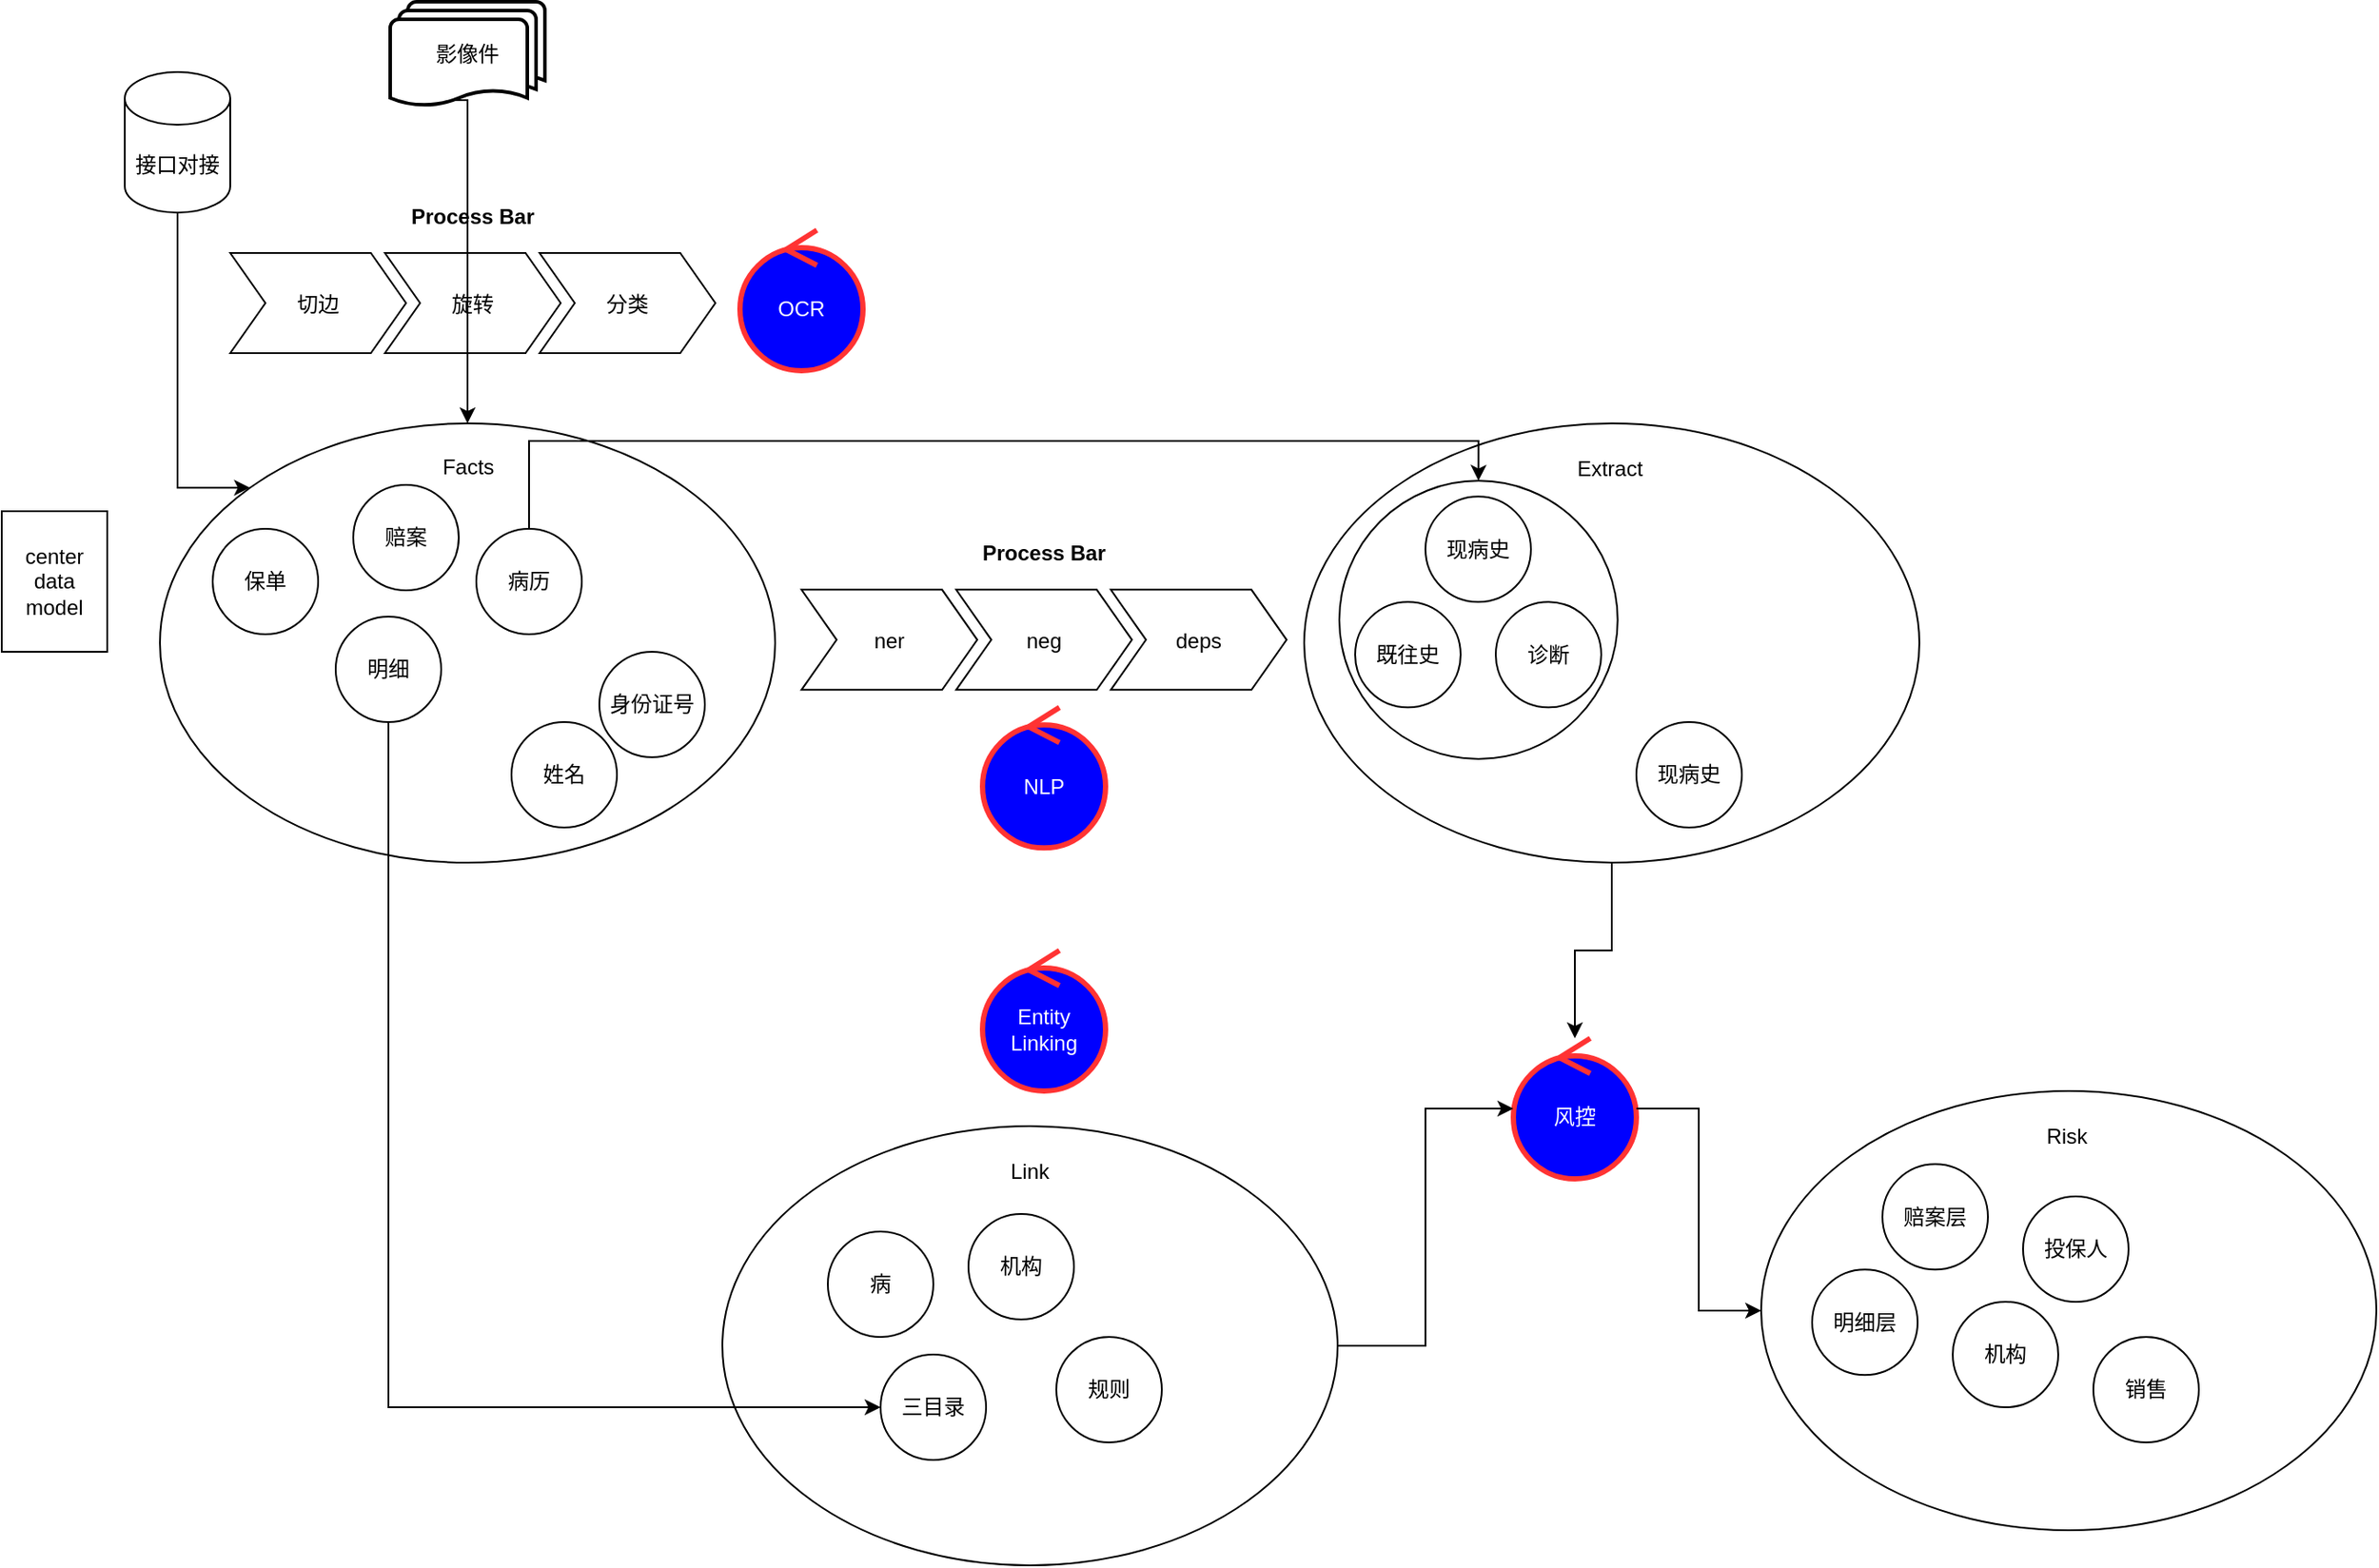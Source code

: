 <mxfile version="14.6.10" type="github">
  <diagram id="g7nmf-FaKMw0j1lxo3OD" name="Page-1">
    <mxGraphModel dx="1106" dy="841" grid="1" gridSize="10" guides="1" tooltips="1" connect="1" arrows="1" fold="1" page="1" pageScale="1" pageWidth="850" pageHeight="1100" math="0" shadow="0">
      <root>
        <mxCell id="0" />
        <mxCell id="1" parent="0" />
        <mxCell id="I269blWbNcy9UO4Hvc6d-14" value="" style="ellipse;whiteSpace=wrap;html=1;" vertex="1" parent="1">
          <mxGeometry x="130" y="340" width="350" height="250" as="geometry" />
        </mxCell>
        <mxCell id="I269blWbNcy9UO4Hvc6d-7" value="center&lt;br&gt;data&lt;br&gt;model" style="rounded=0;whiteSpace=wrap;html=1;" vertex="1" parent="1">
          <mxGeometry x="40" y="390" width="60" height="80" as="geometry" />
        </mxCell>
        <mxCell id="I269blWbNcy9UO4Hvc6d-13" value="保单" style="ellipse;whiteSpace=wrap;html=1;aspect=fixed;" vertex="1" parent="1">
          <mxGeometry x="160" y="400" width="60" height="60" as="geometry" />
        </mxCell>
        <mxCell id="I269blWbNcy9UO4Hvc6d-15" value="Facts" style="text;html=1;strokeColor=none;fillColor=none;align=center;verticalAlign=middle;whiteSpace=wrap;rounded=0;" vertex="1" parent="1">
          <mxGeometry x="267.5" y="350" width="75" height="30" as="geometry" />
        </mxCell>
        <mxCell id="I269blWbNcy9UO4Hvc6d-17" value="赔案" style="ellipse;whiteSpace=wrap;html=1;aspect=fixed;" vertex="1" parent="1">
          <mxGeometry x="240" y="375" width="60" height="60" as="geometry" />
        </mxCell>
        <mxCell id="I269blWbNcy9UO4Hvc6d-18" value="病历" style="ellipse;whiteSpace=wrap;html=1;aspect=fixed;" vertex="1" parent="1">
          <mxGeometry x="310" y="400" width="60" height="60" as="geometry" />
        </mxCell>
        <mxCell id="I269blWbNcy9UO4Hvc6d-19" value="明细" style="ellipse;whiteSpace=wrap;html=1;aspect=fixed;" vertex="1" parent="1">
          <mxGeometry x="230" y="450" width="60" height="60" as="geometry" />
        </mxCell>
        <mxCell id="I269blWbNcy9UO4Hvc6d-20" value="接口对接" style="shape=cylinder3;whiteSpace=wrap;html=1;boundedLbl=1;backgroundOutline=1;size=15;" vertex="1" parent="1">
          <mxGeometry x="110" y="140" width="60" height="80" as="geometry" />
        </mxCell>
        <mxCell id="I269blWbNcy9UO4Hvc6d-22" value="影像件" style="strokeWidth=2;html=1;shape=mxgraph.flowchart.multi-document;whiteSpace=wrap;" vertex="1" parent="1">
          <mxGeometry x="261" y="100" width="88" height="60" as="geometry" />
        </mxCell>
        <mxCell id="I269blWbNcy9UO4Hvc6d-23" value="Process Bar" style="swimlane;childLayout=stackLayout;horizontal=1;fillColor=none;horizontalStack=1;resizeParent=1;resizeParentMax=0;resizeLast=0;collapsible=0;strokeColor=none;stackBorder=10;stackSpacing=-12;resizable=1;align=center;points=[];fontColor=#000000;" vertex="1" parent="1">
          <mxGeometry x="160" y="210" width="296" height="100" as="geometry" />
        </mxCell>
        <mxCell id="I269blWbNcy9UO4Hvc6d-24" value="切边" style="shape=step;perimeter=stepPerimeter;fixedSize=1;points=[];" vertex="1" parent="I269blWbNcy9UO4Hvc6d-23">
          <mxGeometry x="10" y="33" width="100" height="57" as="geometry" />
        </mxCell>
        <mxCell id="I269blWbNcy9UO4Hvc6d-25" value="旋转" style="shape=step;perimeter=stepPerimeter;fixedSize=1;points=[];" vertex="1" parent="I269blWbNcy9UO4Hvc6d-23">
          <mxGeometry x="98" y="33" width="100" height="57" as="geometry" />
        </mxCell>
        <mxCell id="I269blWbNcy9UO4Hvc6d-26" value="分类" style="shape=step;perimeter=stepPerimeter;fixedSize=1;points=[];" vertex="1" parent="I269blWbNcy9UO4Hvc6d-23">
          <mxGeometry x="186" y="33" width="100" height="57" as="geometry" />
        </mxCell>
        <mxCell id="I269blWbNcy9UO4Hvc6d-27" value="" style="edgeStyle=segmentEdgeStyle;endArrow=classic;html=1;rounded=0;exitX=0.5;exitY=1;exitDx=0;exitDy=0;exitPerimeter=0;entryX=0;entryY=0;entryDx=0;entryDy=0;" edge="1" parent="1" source="I269blWbNcy9UO4Hvc6d-20" target="I269blWbNcy9UO4Hvc6d-14">
          <mxGeometry width="50" height="50" relative="1" as="geometry">
            <mxPoint x="160" y="280" as="sourcePoint" />
            <mxPoint x="100" y="280" as="targetPoint" />
            <Array as="points">
              <mxPoint x="140" y="377" />
            </Array>
          </mxGeometry>
        </mxCell>
        <mxCell id="I269blWbNcy9UO4Hvc6d-28" value="" style="edgeStyle=segmentEdgeStyle;endArrow=classic;html=1;rounded=0;entryX=0.5;entryY=0;entryDx=0;entryDy=0;exitX=0.42;exitY=0.933;exitDx=0;exitDy=0;exitPerimeter=0;" edge="1" parent="1" source="I269blWbNcy9UO4Hvc6d-22" target="I269blWbNcy9UO4Hvc6d-14">
          <mxGeometry width="50" height="50" relative="1" as="geometry">
            <mxPoint x="201" y="230" as="sourcePoint" />
            <mxPoint x="211.759" y="395.398" as="targetPoint" />
            <Array as="points">
              <mxPoint x="305" y="156" />
            </Array>
          </mxGeometry>
        </mxCell>
        <mxCell id="I269blWbNcy9UO4Hvc6d-31" value="" style="group" vertex="1" connectable="0" parent="1">
          <mxGeometry x="780" y="340" width="350" height="250" as="geometry" />
        </mxCell>
        <mxCell id="I269blWbNcy9UO4Hvc6d-16" value="" style="ellipse;whiteSpace=wrap;html=1;" vertex="1" parent="I269blWbNcy9UO4Hvc6d-31">
          <mxGeometry x="1" width="350" height="250.0" as="geometry" />
        </mxCell>
        <mxCell id="I269blWbNcy9UO4Hvc6d-29" value="Extract" style="text;html=1;strokeColor=none;fillColor=none;align=center;verticalAlign=middle;whiteSpace=wrap;rounded=0;" vertex="1" parent="I269blWbNcy9UO4Hvc6d-31">
          <mxGeometry x="120" y="10.42" width="110" height="31.25" as="geometry" />
        </mxCell>
        <mxCell id="I269blWbNcy9UO4Hvc6d-51" value="" style="ellipse;whiteSpace=wrap;html=1;aspect=fixed;" vertex="1" parent="I269blWbNcy9UO4Hvc6d-31">
          <mxGeometry x="21" y="32.67" width="158.33" height="158.33" as="geometry" />
        </mxCell>
        <mxCell id="I269blWbNcy9UO4Hvc6d-32" value="现病史" style="ellipse;whiteSpace=wrap;html=1;aspect=fixed;" vertex="1" parent="I269blWbNcy9UO4Hvc6d-31">
          <mxGeometry x="70" y="41.67" width="60" height="60" as="geometry" />
        </mxCell>
        <mxCell id="I269blWbNcy9UO4Hvc6d-43" value="诊断" style="ellipse;whiteSpace=wrap;html=1;aspect=fixed;" vertex="1" parent="I269blWbNcy9UO4Hvc6d-31">
          <mxGeometry x="110" y="101.67" width="60" height="60" as="geometry" />
        </mxCell>
        <mxCell id="I269blWbNcy9UO4Hvc6d-33" value="既往史" style="ellipse;whiteSpace=wrap;html=1;aspect=fixed;" vertex="1" parent="I269blWbNcy9UO4Hvc6d-31">
          <mxGeometry x="30" y="101.67" width="60" height="60" as="geometry" />
        </mxCell>
        <mxCell id="I269blWbNcy9UO4Hvc6d-34" value="现病史" style="ellipse;whiteSpace=wrap;html=1;aspect=fixed;" vertex="1" parent="I269blWbNcy9UO4Hvc6d-31">
          <mxGeometry x="190" y="170" width="60" height="60" as="geometry" />
        </mxCell>
        <mxCell id="I269blWbNcy9UO4Hvc6d-44" value="身份证号" style="ellipse;whiteSpace=wrap;html=1;aspect=fixed;" vertex="1" parent="1">
          <mxGeometry x="380" y="470" width="60" height="60" as="geometry" />
        </mxCell>
        <mxCell id="I269blWbNcy9UO4Hvc6d-45" value="姓名" style="ellipse;whiteSpace=wrap;html=1;aspect=fixed;" vertex="1" parent="1">
          <mxGeometry x="330" y="510" width="60" height="60" as="geometry" />
        </mxCell>
        <mxCell id="I269blWbNcy9UO4Hvc6d-53" value="Process Bar" style="swimlane;childLayout=stackLayout;horizontal=1;fillColor=none;horizontalStack=1;resizeParent=1;resizeParentMax=0;resizeLast=0;collapsible=0;strokeColor=none;stackBorder=10;stackSpacing=-12;resizable=1;align=center;points=[];fontColor=#000000;" vertex="1" parent="1">
          <mxGeometry x="485" y="401.67" width="296" height="100" as="geometry" />
        </mxCell>
        <mxCell id="I269blWbNcy9UO4Hvc6d-54" value="ner" style="shape=step;perimeter=stepPerimeter;fixedSize=1;points=[];" vertex="1" parent="I269blWbNcy9UO4Hvc6d-53">
          <mxGeometry x="10" y="33" width="100" height="57" as="geometry" />
        </mxCell>
        <mxCell id="I269blWbNcy9UO4Hvc6d-55" value="neg" style="shape=step;perimeter=stepPerimeter;fixedSize=1;points=[];" vertex="1" parent="I269blWbNcy9UO4Hvc6d-53">
          <mxGeometry x="98" y="33" width="100" height="57" as="geometry" />
        </mxCell>
        <mxCell id="I269blWbNcy9UO4Hvc6d-56" value="deps" style="shape=step;perimeter=stepPerimeter;fixedSize=1;points=[];" vertex="1" parent="I269blWbNcy9UO4Hvc6d-53">
          <mxGeometry x="186" y="33" width="100" height="57" as="geometry" />
        </mxCell>
        <mxCell id="I269blWbNcy9UO4Hvc6d-58" value="" style="group" vertex="1" connectable="0" parent="1">
          <mxGeometry x="450" y="740" width="350" height="250" as="geometry" />
        </mxCell>
        <mxCell id="I269blWbNcy9UO4Hvc6d-35" value="" style="ellipse;whiteSpace=wrap;html=1;" vertex="1" parent="I269blWbNcy9UO4Hvc6d-58">
          <mxGeometry width="350" height="250.0" as="geometry" />
        </mxCell>
        <mxCell id="I269blWbNcy9UO4Hvc6d-36" value="Link" style="text;html=1;strokeColor=none;fillColor=none;align=center;verticalAlign=middle;whiteSpace=wrap;rounded=0;" vertex="1" parent="I269blWbNcy9UO4Hvc6d-58">
          <mxGeometry x="120" y="10" width="110" height="31.25" as="geometry" />
        </mxCell>
        <mxCell id="I269blWbNcy9UO4Hvc6d-46" value="病" style="ellipse;whiteSpace=wrap;html=1;aspect=fixed;" vertex="1" parent="I269blWbNcy9UO4Hvc6d-58">
          <mxGeometry x="60" y="60" width="60" height="60" as="geometry" />
        </mxCell>
        <mxCell id="I269blWbNcy9UO4Hvc6d-47" value="三目录" style="ellipse;whiteSpace=wrap;html=1;aspect=fixed;" vertex="1" parent="I269blWbNcy9UO4Hvc6d-58">
          <mxGeometry x="90" y="130" width="60" height="60" as="geometry" />
        </mxCell>
        <mxCell id="I269blWbNcy9UO4Hvc6d-48" value="机构" style="ellipse;whiteSpace=wrap;html=1;aspect=fixed;" vertex="1" parent="I269blWbNcy9UO4Hvc6d-58">
          <mxGeometry x="140" y="50" width="60" height="60" as="geometry" />
        </mxCell>
        <mxCell id="I269blWbNcy9UO4Hvc6d-49" value="规则" style="ellipse;whiteSpace=wrap;html=1;aspect=fixed;" vertex="1" parent="I269blWbNcy9UO4Hvc6d-58">
          <mxGeometry x="190" y="120" width="60" height="60" as="geometry" />
        </mxCell>
        <mxCell id="I269blWbNcy9UO4Hvc6d-59" value="NLP" style="ellipse;shape=umlControl;whiteSpace=wrap;html=1;fontColor=#FFFFFF;fillColor=#0000FF;strokeColor=#FF3333;strokeWidth=3;" vertex="1" parent="1">
          <mxGeometry x="598" y="501.67" width="70" height="80" as="geometry" />
        </mxCell>
        <mxCell id="I269blWbNcy9UO4Hvc6d-60" value="OCR" style="ellipse;shape=umlControl;whiteSpace=wrap;html=1;fillColor=#0000FF;fontColor=#FFFFFF;strokeColor=#FF3333;strokeWidth=3;" vertex="1" parent="1">
          <mxGeometry x="460" y="230.0" width="70" height="80" as="geometry" />
        </mxCell>
        <mxCell id="I269blWbNcy9UO4Hvc6d-61" value="Entity Linking" style="ellipse;shape=umlControl;whiteSpace=wrap;html=1;fontColor=#FFFFFF;fillColor=#0000FF;strokeColor=#FF3333;strokeWidth=3;" vertex="1" parent="1">
          <mxGeometry x="598" y="640" width="70" height="80" as="geometry" />
        </mxCell>
        <mxCell id="I269blWbNcy9UO4Hvc6d-62" value="" style="edgeStyle=segmentEdgeStyle;endArrow=classic;html=1;rounded=0;entryX=0.5;entryY=0;entryDx=0;entryDy=0;exitX=0.5;exitY=0;exitDx=0;exitDy=0;" edge="1" parent="1" source="I269blWbNcy9UO4Hvc6d-18" target="I269blWbNcy9UO4Hvc6d-51">
          <mxGeometry width="50" height="50" relative="1" as="geometry">
            <mxPoint x="307.96" y="165.98" as="sourcePoint" />
            <mxPoint x="580" y="340" as="targetPoint" />
            <Array as="points">
              <mxPoint x="340" y="350" />
              <mxPoint x="880" y="350" />
            </Array>
          </mxGeometry>
        </mxCell>
        <mxCell id="I269blWbNcy9UO4Hvc6d-63" value="" style="edgeStyle=elbowEdgeStyle;elbow=horizontal;endArrow=classic;html=1;rounded=0;exitX=0.5;exitY=1;exitDx=0;exitDy=0;entryX=0;entryY=0.5;entryDx=0;entryDy=0;" edge="1" parent="1" source="I269blWbNcy9UO4Hvc6d-19" target="I269blWbNcy9UO4Hvc6d-47">
          <mxGeometry width="50" height="50" relative="1" as="geometry">
            <mxPoint x="610" y="590" as="sourcePoint" />
            <mxPoint x="660" y="540" as="targetPoint" />
            <Array as="points">
              <mxPoint x="260" y="710" />
            </Array>
          </mxGeometry>
        </mxCell>
        <mxCell id="I269blWbNcy9UO4Hvc6d-64" value="" style="group" vertex="1" connectable="0" parent="1">
          <mxGeometry x="1040" y="720" width="350" height="250" as="geometry" />
        </mxCell>
        <mxCell id="I269blWbNcy9UO4Hvc6d-65" value="" style="ellipse;whiteSpace=wrap;html=1;" vertex="1" parent="I269blWbNcy9UO4Hvc6d-64">
          <mxGeometry x="1" width="350" height="250.0" as="geometry" />
        </mxCell>
        <mxCell id="I269blWbNcy9UO4Hvc6d-66" value="Risk" style="text;html=1;strokeColor=none;fillColor=none;align=center;verticalAlign=middle;whiteSpace=wrap;rounded=0;" vertex="1" parent="I269blWbNcy9UO4Hvc6d-64">
          <mxGeometry x="120" y="10.42" width="110" height="31.25" as="geometry" />
        </mxCell>
        <mxCell id="I269blWbNcy9UO4Hvc6d-68" value="赔案层" style="ellipse;whiteSpace=wrap;html=1;aspect=fixed;" vertex="1" parent="I269blWbNcy9UO4Hvc6d-64">
          <mxGeometry x="70" y="41.67" width="60" height="60" as="geometry" />
        </mxCell>
        <mxCell id="I269blWbNcy9UO4Hvc6d-70" value="明细层" style="ellipse;whiteSpace=wrap;html=1;aspect=fixed;" vertex="1" parent="I269blWbNcy9UO4Hvc6d-64">
          <mxGeometry x="30" y="101.67" width="60" height="60" as="geometry" />
        </mxCell>
        <mxCell id="I269blWbNcy9UO4Hvc6d-71" value="机构" style="ellipse;whiteSpace=wrap;html=1;aspect=fixed;" vertex="1" parent="I269blWbNcy9UO4Hvc6d-64">
          <mxGeometry x="110" y="120" width="60" height="60" as="geometry" />
        </mxCell>
        <mxCell id="I269blWbNcy9UO4Hvc6d-75" value="投保人" style="ellipse;whiteSpace=wrap;html=1;aspect=fixed;" vertex="1" parent="I269blWbNcy9UO4Hvc6d-64">
          <mxGeometry x="150" y="60" width="60" height="60" as="geometry" />
        </mxCell>
        <mxCell id="I269blWbNcy9UO4Hvc6d-76" value="销售" style="ellipse;whiteSpace=wrap;html=1;aspect=fixed;" vertex="1" parent="I269blWbNcy9UO4Hvc6d-64">
          <mxGeometry x="190" y="140" width="60" height="60" as="geometry" />
        </mxCell>
        <mxCell id="I269blWbNcy9UO4Hvc6d-72" value="风控" style="ellipse;shape=umlControl;whiteSpace=wrap;html=1;fontColor=#FFFFFF;fillColor=#0000FF;strokeColor=#FF3333;strokeWidth=3;" vertex="1" parent="1">
          <mxGeometry x="900" y="690" width="70" height="80" as="geometry" />
        </mxCell>
        <mxCell id="I269blWbNcy9UO4Hvc6d-73" value="" style="edgeStyle=elbowEdgeStyle;elbow=horizontal;endArrow=classic;html=1;rounded=0;fontColor=#FFFFFF;exitX=1;exitY=0.5;exitDx=0;exitDy=0;" edge="1" parent="1" source="I269blWbNcy9UO4Hvc6d-35" target="I269blWbNcy9UO4Hvc6d-72">
          <mxGeometry width="50" height="50" relative="1" as="geometry">
            <mxPoint x="970" y="660" as="sourcePoint" />
            <mxPoint x="1020" y="610" as="targetPoint" />
          </mxGeometry>
        </mxCell>
        <mxCell id="I269blWbNcy9UO4Hvc6d-77" value="" style="edgeStyle=elbowEdgeStyle;elbow=vertical;endArrow=classic;html=1;rounded=0;fontColor=#FFFFFF;exitX=0.5;exitY=1;exitDx=0;exitDy=0;" edge="1" parent="1" source="I269blWbNcy9UO4Hvc6d-16" target="I269blWbNcy9UO4Hvc6d-72">
          <mxGeometry width="50" height="50" relative="1" as="geometry">
            <mxPoint x="940" y="620" as="sourcePoint" />
            <mxPoint x="770" y="610" as="targetPoint" />
          </mxGeometry>
        </mxCell>
        <mxCell id="I269blWbNcy9UO4Hvc6d-78" value="" style="edgeStyle=elbowEdgeStyle;elbow=horizontal;endArrow=classic;html=1;rounded=0;fontColor=#FFFFFF;" edge="1" parent="1" source="I269blWbNcy9UO4Hvc6d-72" target="I269blWbNcy9UO4Hvc6d-65">
          <mxGeometry width="50" height="50" relative="1" as="geometry">
            <mxPoint x="840" y="640" as="sourcePoint" />
            <mxPoint x="890" y="590" as="targetPoint" />
          </mxGeometry>
        </mxCell>
      </root>
    </mxGraphModel>
  </diagram>
</mxfile>
